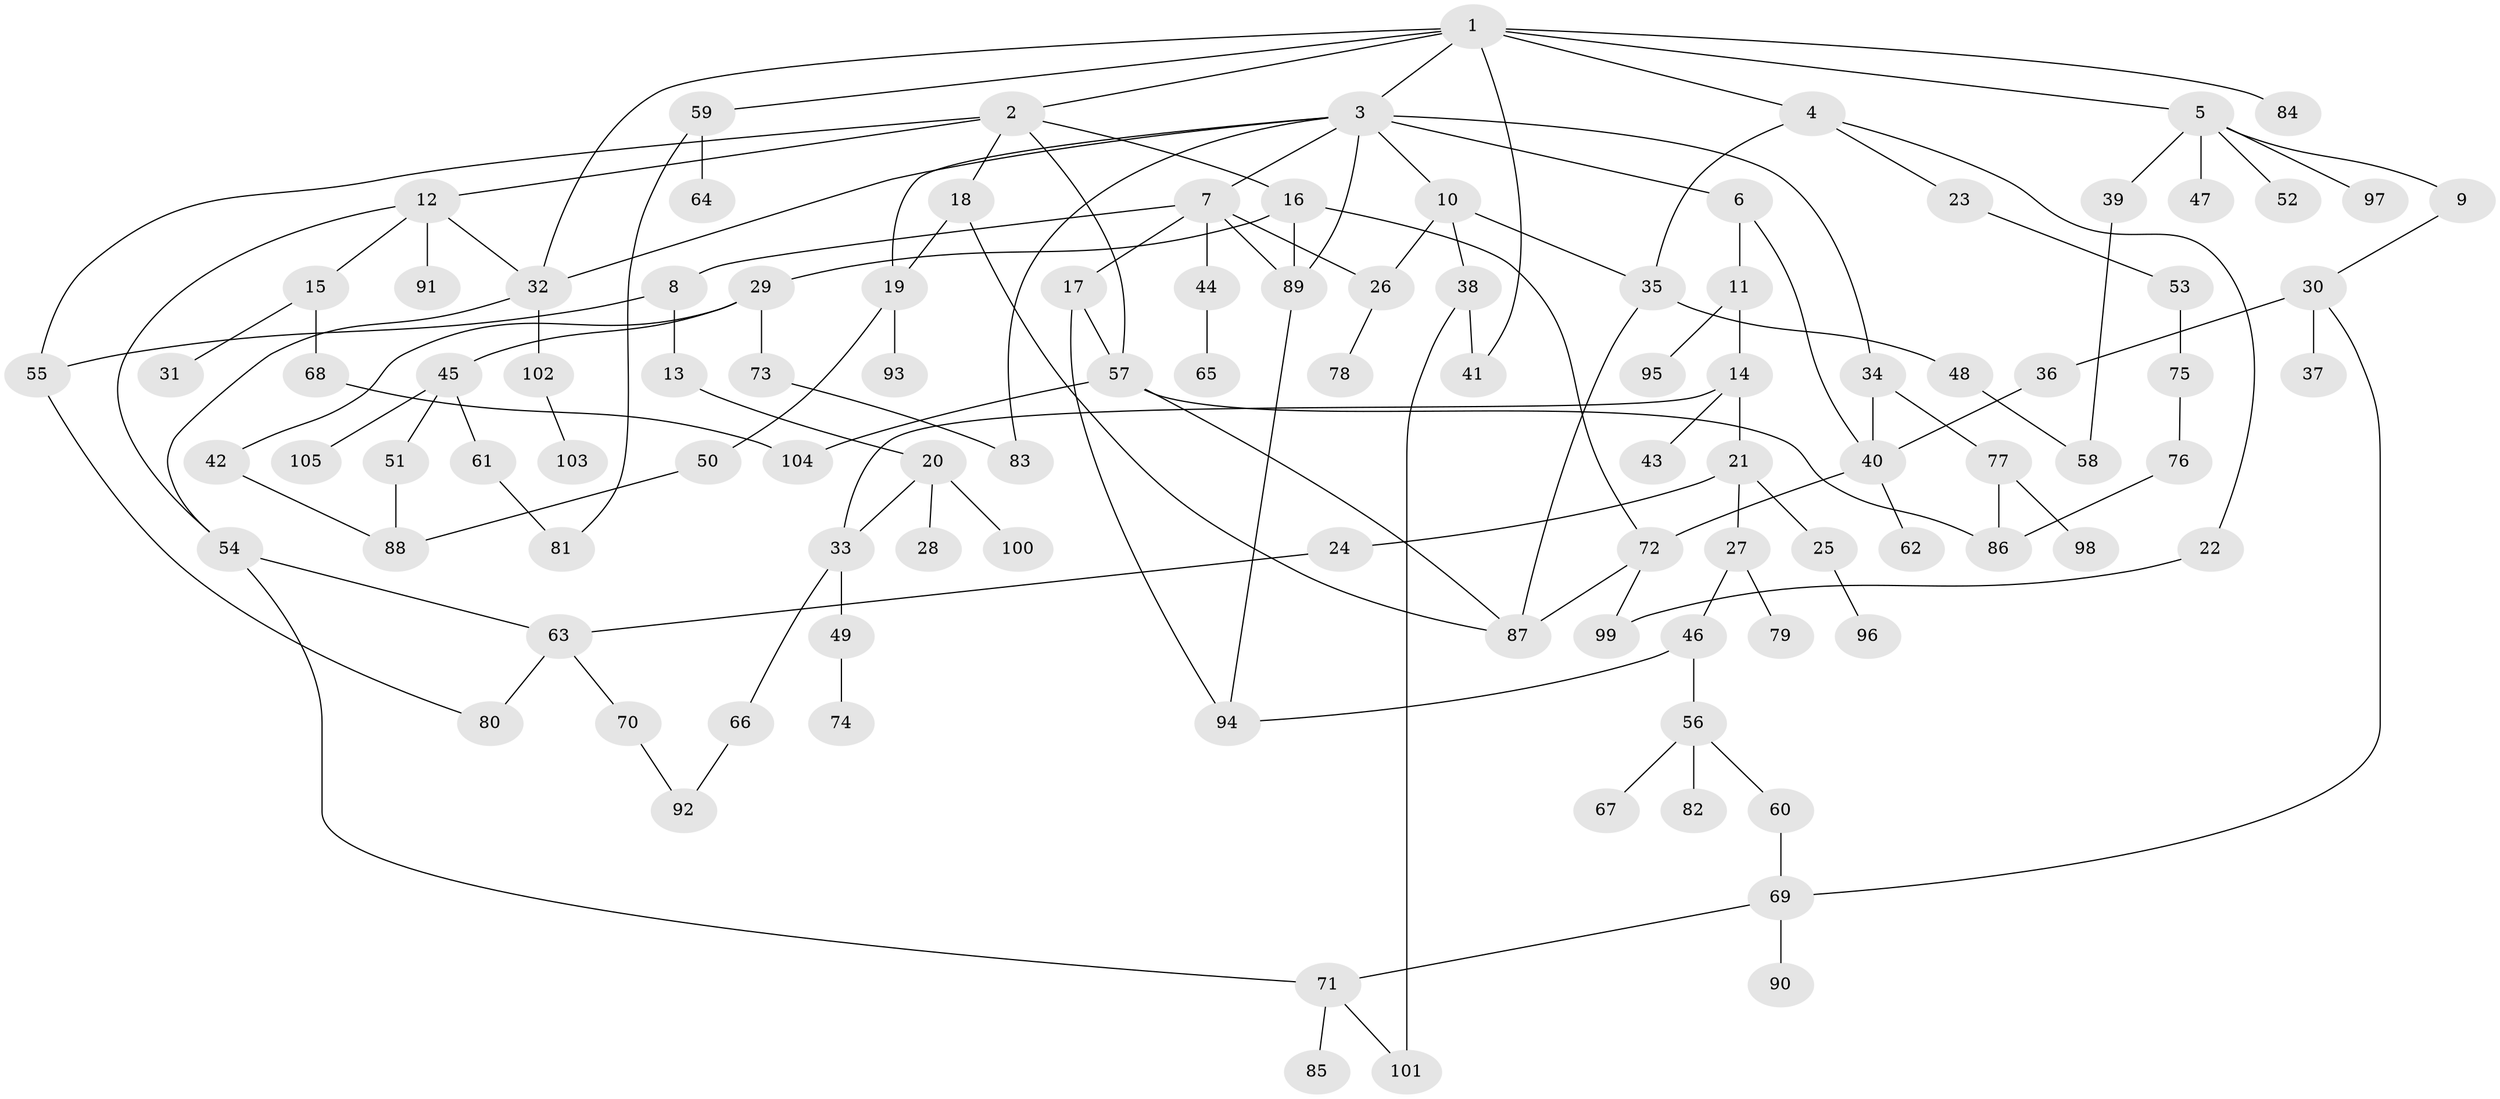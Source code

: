 // coarse degree distribution, {8: 0.015873015873015872, 6: 0.07936507936507936, 11: 0.015873015873015872, 4: 0.1111111111111111, 3: 0.20634920634920634, 2: 0.2857142857142857, 7: 0.031746031746031744, 9: 0.015873015873015872, 1: 0.23809523809523808}
// Generated by graph-tools (version 1.1) at 2025/16/03/04/25 18:16:48]
// undirected, 105 vertices, 139 edges
graph export_dot {
graph [start="1"]
  node [color=gray90,style=filled];
  1;
  2;
  3;
  4;
  5;
  6;
  7;
  8;
  9;
  10;
  11;
  12;
  13;
  14;
  15;
  16;
  17;
  18;
  19;
  20;
  21;
  22;
  23;
  24;
  25;
  26;
  27;
  28;
  29;
  30;
  31;
  32;
  33;
  34;
  35;
  36;
  37;
  38;
  39;
  40;
  41;
  42;
  43;
  44;
  45;
  46;
  47;
  48;
  49;
  50;
  51;
  52;
  53;
  54;
  55;
  56;
  57;
  58;
  59;
  60;
  61;
  62;
  63;
  64;
  65;
  66;
  67;
  68;
  69;
  70;
  71;
  72;
  73;
  74;
  75;
  76;
  77;
  78;
  79;
  80;
  81;
  82;
  83;
  84;
  85;
  86;
  87;
  88;
  89;
  90;
  91;
  92;
  93;
  94;
  95;
  96;
  97;
  98;
  99;
  100;
  101;
  102;
  103;
  104;
  105;
  1 -- 2;
  1 -- 3;
  1 -- 4;
  1 -- 5;
  1 -- 41;
  1 -- 59;
  1 -- 84;
  1 -- 32;
  2 -- 12;
  2 -- 16;
  2 -- 18;
  2 -- 57;
  2 -- 55;
  3 -- 6;
  3 -- 7;
  3 -- 10;
  3 -- 19;
  3 -- 32;
  3 -- 34;
  3 -- 89;
  3 -- 83;
  4 -- 22;
  4 -- 23;
  4 -- 35;
  5 -- 9;
  5 -- 39;
  5 -- 47;
  5 -- 52;
  5 -- 97;
  6 -- 11;
  6 -- 40;
  7 -- 8;
  7 -- 17;
  7 -- 44;
  7 -- 89;
  7 -- 26;
  8 -- 13;
  8 -- 55;
  9 -- 30;
  10 -- 26;
  10 -- 35;
  10 -- 38;
  11 -- 14;
  11 -- 95;
  12 -- 15;
  12 -- 91;
  12 -- 32;
  12 -- 54;
  13 -- 20;
  14 -- 21;
  14 -- 33;
  14 -- 43;
  15 -- 31;
  15 -- 68;
  16 -- 29;
  16 -- 72;
  16 -- 89;
  17 -- 94;
  17 -- 57;
  18 -- 19;
  18 -- 87;
  19 -- 50;
  19 -- 93;
  20 -- 28;
  20 -- 100;
  20 -- 33;
  21 -- 24;
  21 -- 25;
  21 -- 27;
  22 -- 99;
  23 -- 53;
  24 -- 63;
  25 -- 96;
  26 -- 78;
  27 -- 46;
  27 -- 79;
  29 -- 42;
  29 -- 45;
  29 -- 73;
  30 -- 36;
  30 -- 37;
  30 -- 69;
  32 -- 54;
  32 -- 102;
  33 -- 49;
  33 -- 66;
  34 -- 40;
  34 -- 77;
  35 -- 48;
  35 -- 87;
  36 -- 40;
  38 -- 101;
  38 -- 41;
  39 -- 58;
  40 -- 62;
  40 -- 72;
  42 -- 88;
  44 -- 65;
  45 -- 51;
  45 -- 61;
  45 -- 105;
  46 -- 56;
  46 -- 94;
  48 -- 58;
  49 -- 74;
  50 -- 88;
  51 -- 88;
  53 -- 75;
  54 -- 71;
  54 -- 63;
  55 -- 80;
  56 -- 60;
  56 -- 67;
  56 -- 82;
  57 -- 104;
  57 -- 86;
  57 -- 87;
  59 -- 64;
  59 -- 81;
  60 -- 69;
  61 -- 81;
  63 -- 70;
  63 -- 80;
  66 -- 92;
  68 -- 104;
  69 -- 71;
  69 -- 90;
  70 -- 92;
  71 -- 85;
  71 -- 101;
  72 -- 87;
  72 -- 99;
  73 -- 83;
  75 -- 76;
  76 -- 86;
  77 -- 86;
  77 -- 98;
  89 -- 94;
  102 -- 103;
}
